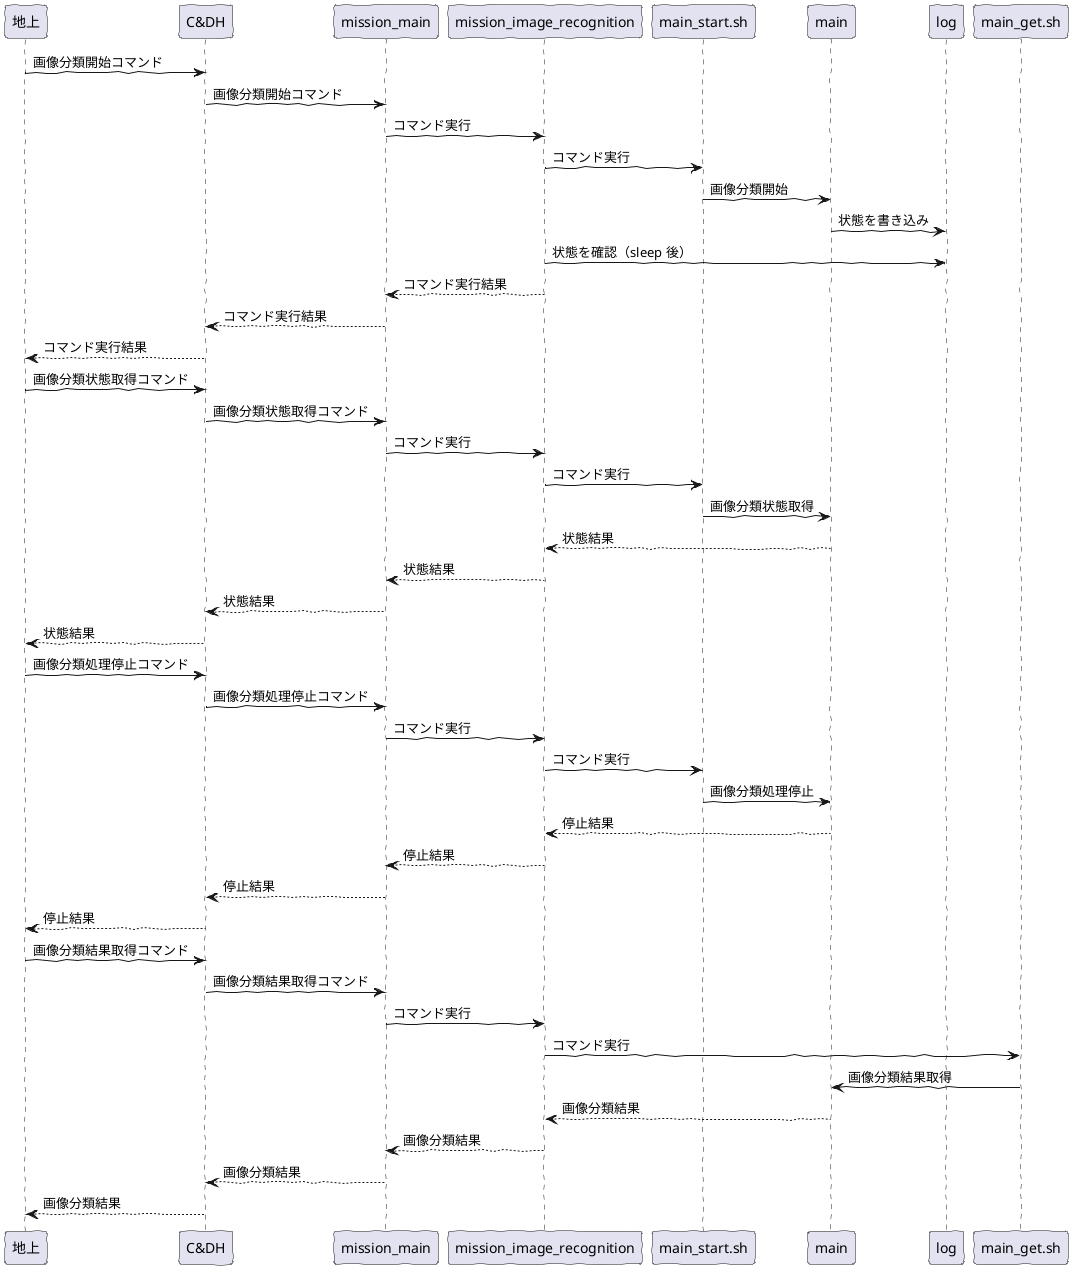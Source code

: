 @startuml

skinparam handwritten true

地上 -> "C&DH": 画像分類開始コマンド
"C&DH" -> mission_main: 画像分類開始コマンド
mission_main -> mission_image_recognition: コマンド実行
mission_image_recognition -> main_start.sh: コマンド実行
main_start.sh -> main: 画像分類開始
main -> log: 状態を書き込み
mission_image_recognition -> log: 状態を確認（sleep 後）
mission_main <-- mission_image_recognition: コマンド実行結果
"C&DH" <-- mission_main: コマンド実行結果
地上 <-- "C&DH": コマンド実行結果

地上 -> "C&DH": 画像分類状態取得コマンド
"C&DH" -> mission_main: 画像分類状態取得コマンド
mission_main -> mission_image_recognition: コマンド実行
mission_image_recognition -> main_start.sh: コマンド実行
main_start.sh -> main: 画像分類状態取得
mission_image_recognition <-- main: 状態結果
mission_main <-- mission_image_recognition: 状態結果
"C&DH" <-- mission_main: 状態結果
地上 <-- "C&DH": 状態結果

地上 -> "C&DH": 画像分類処理停止コマンド
"C&DH" -> mission_main: 画像分類処理停止コマンド
mission_main -> mission_image_recognition: コマンド実行
mission_image_recognition -> main_start.sh: コマンド実行
main_start.sh -> main: 画像分類処理停止
mission_image_recognition <-- main: 停止結果
mission_main <-- mission_image_recognition: 停止結果
"C&DH" <-- mission_main: 停止結果
地上 <-- "C&DH": 停止結果

地上 -> "C&DH": 画像分類結果取得コマンド
"C&DH" -> mission_main: 画像分類結果取得コマンド
mission_main -> mission_image_recognition: コマンド実行
mission_image_recognition -> main_get.sh: コマンド実行
main_get.sh -> main: 画像分類結果取得
mission_image_recognition <-- main: 画像分類結果
mission_main <-- mission_image_recognition: 画像分類結果
"C&DH" <-- mission_main: 画像分類結果
地上 <-- "C&DH": 画像分類結果

' log と image を入れたほうがわかりやすいかも
' mission_image_recognition も追加する

@enduml